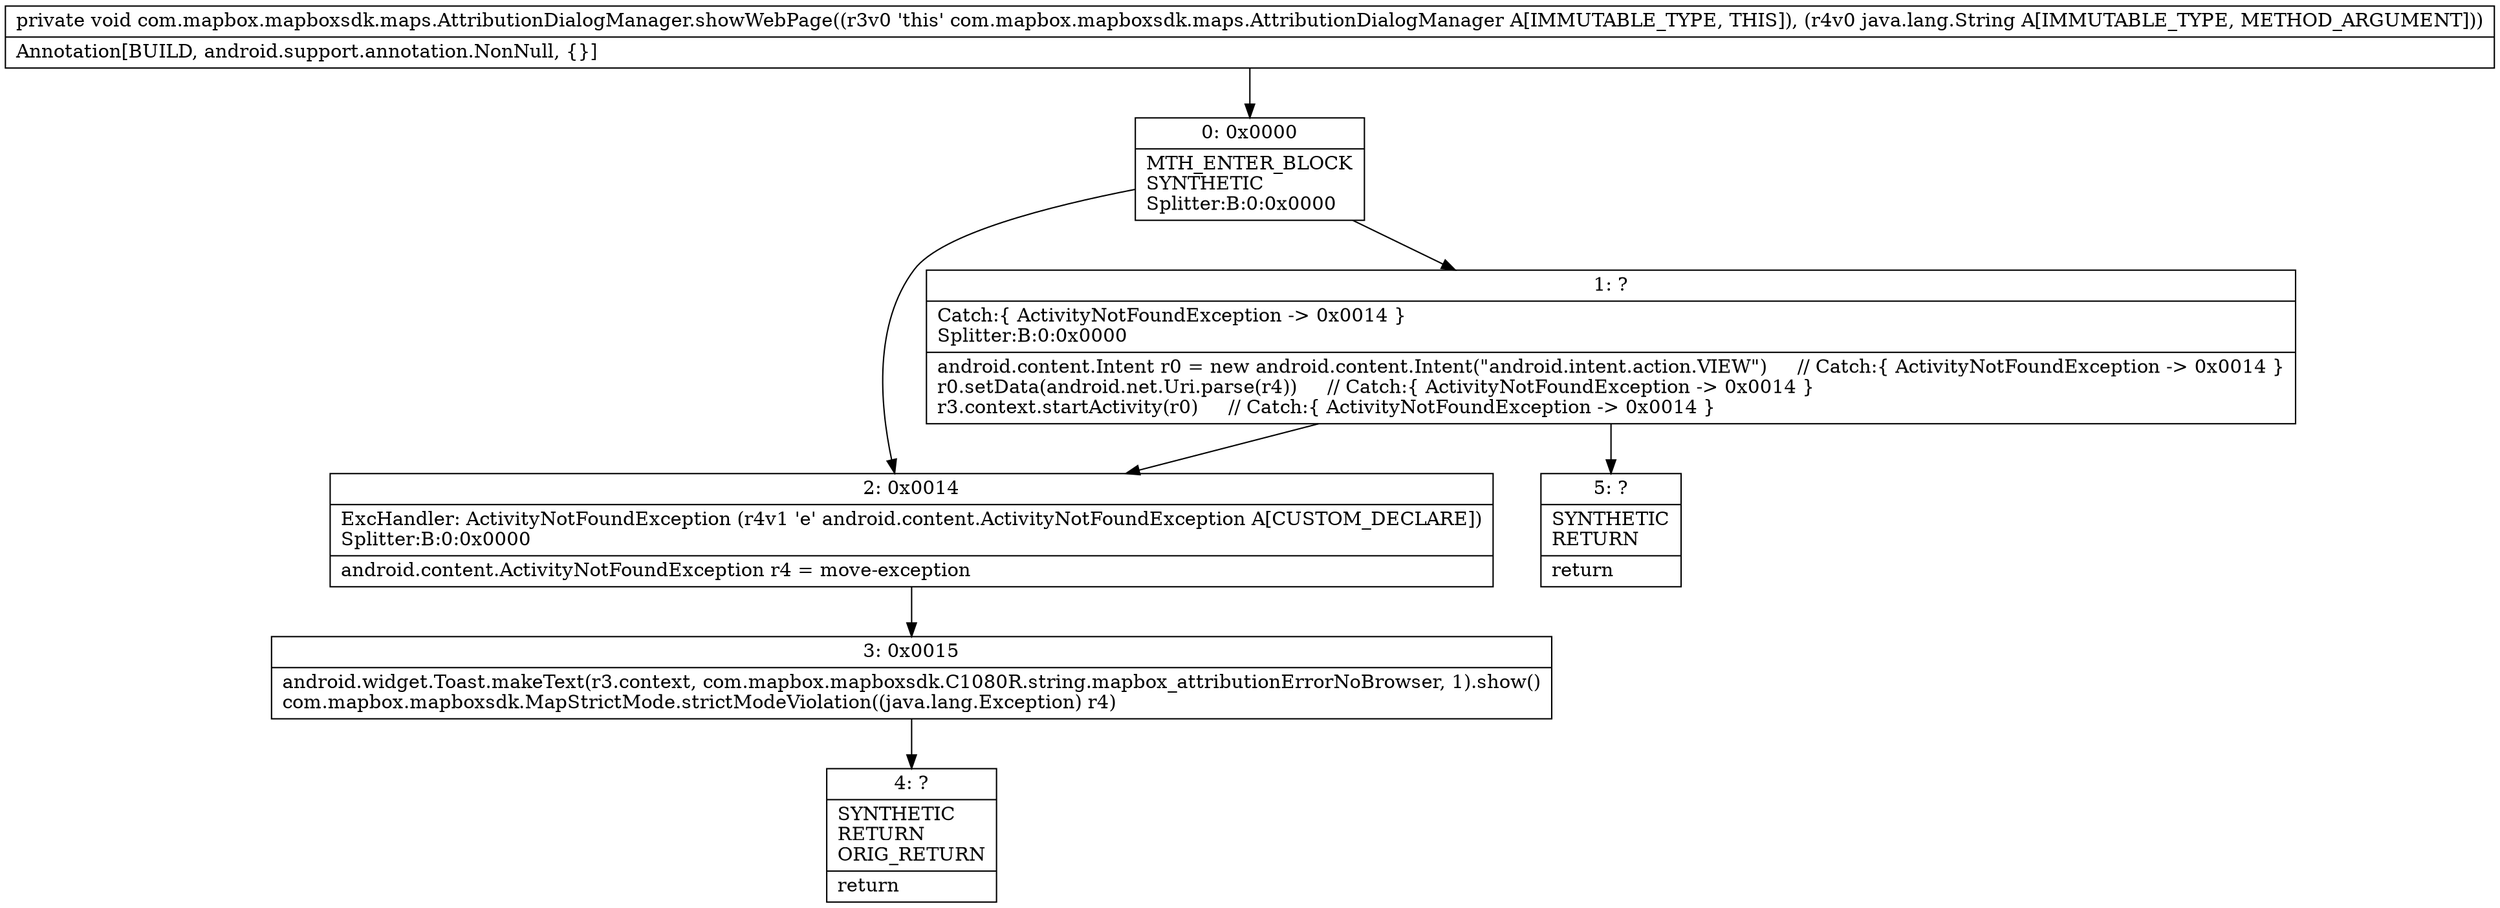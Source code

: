 digraph "CFG forcom.mapbox.mapboxsdk.maps.AttributionDialogManager.showWebPage(Ljava\/lang\/String;)V" {
Node_0 [shape=record,label="{0\:\ 0x0000|MTH_ENTER_BLOCK\lSYNTHETIC\lSplitter:B:0:0x0000\l}"];
Node_1 [shape=record,label="{1\:\ ?|Catch:\{ ActivityNotFoundException \-\> 0x0014 \}\lSplitter:B:0:0x0000\l|android.content.Intent r0 = new android.content.Intent(\"android.intent.action.VIEW\")     \/\/ Catch:\{ ActivityNotFoundException \-\> 0x0014 \}\lr0.setData(android.net.Uri.parse(r4))     \/\/ Catch:\{ ActivityNotFoundException \-\> 0x0014 \}\lr3.context.startActivity(r0)     \/\/ Catch:\{ ActivityNotFoundException \-\> 0x0014 \}\l}"];
Node_2 [shape=record,label="{2\:\ 0x0014|ExcHandler: ActivityNotFoundException (r4v1 'e' android.content.ActivityNotFoundException A[CUSTOM_DECLARE])\lSplitter:B:0:0x0000\l|android.content.ActivityNotFoundException r4 = move\-exception\l}"];
Node_3 [shape=record,label="{3\:\ 0x0015|android.widget.Toast.makeText(r3.context, com.mapbox.mapboxsdk.C1080R.string.mapbox_attributionErrorNoBrowser, 1).show()\lcom.mapbox.mapboxsdk.MapStrictMode.strictModeViolation((java.lang.Exception) r4)\l}"];
Node_4 [shape=record,label="{4\:\ ?|SYNTHETIC\lRETURN\lORIG_RETURN\l|return\l}"];
Node_5 [shape=record,label="{5\:\ ?|SYNTHETIC\lRETURN\l|return\l}"];
MethodNode[shape=record,label="{private void com.mapbox.mapboxsdk.maps.AttributionDialogManager.showWebPage((r3v0 'this' com.mapbox.mapboxsdk.maps.AttributionDialogManager A[IMMUTABLE_TYPE, THIS]), (r4v0 java.lang.String A[IMMUTABLE_TYPE, METHOD_ARGUMENT]))  | Annotation[BUILD, android.support.annotation.NonNull, \{\}]\l}"];
MethodNode -> Node_0;
Node_0 -> Node_1;
Node_0 -> Node_2;
Node_1 -> Node_2;
Node_1 -> Node_5;
Node_2 -> Node_3;
Node_3 -> Node_4;
}

